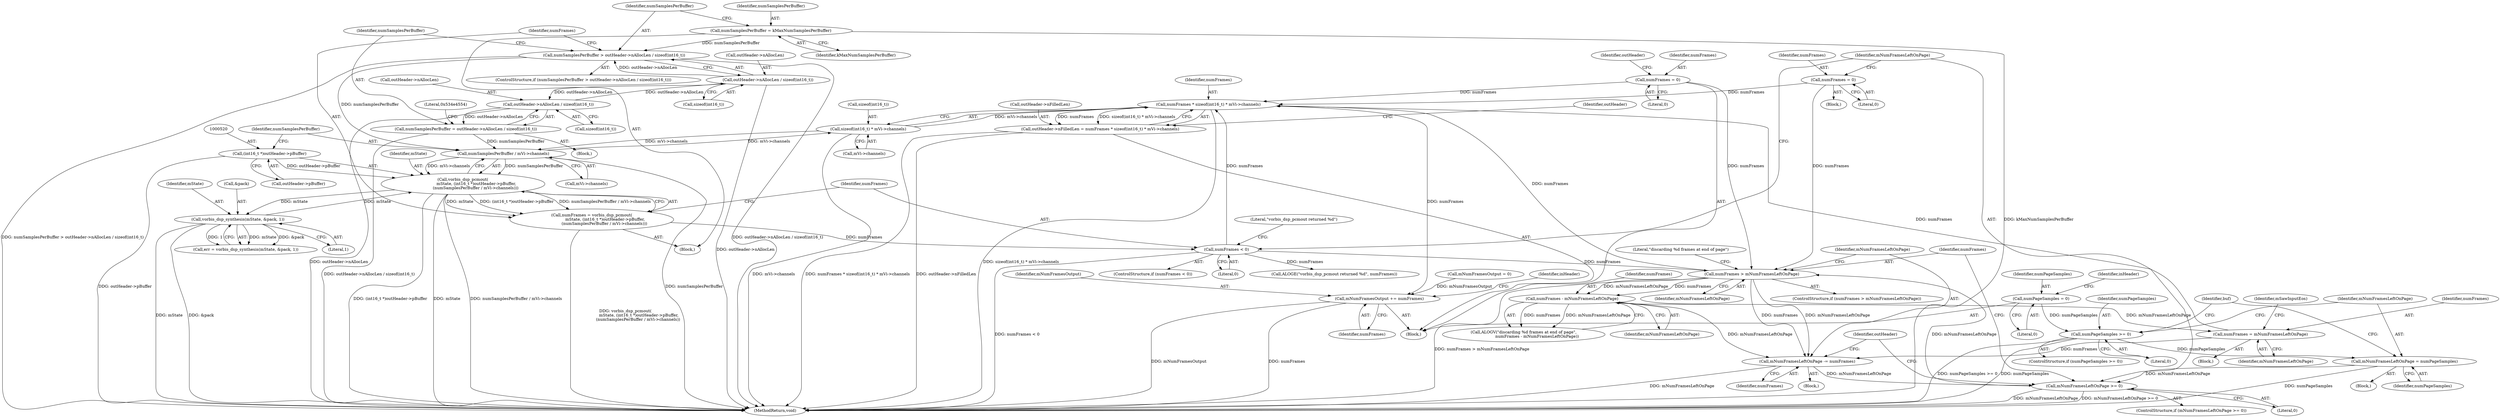 digraph "0_Android_4e32001e4196f39ddd0b86686ae0231c8f5ed944_0@API" {
"1000576" [label="(Call,numFrames * sizeof(int16_t) * mVi->channels)"];
"1000464" [label="(Call,numFrames = 0)"];
"1000530" [label="(Call,numFrames < 0)"];
"1000515" [label="(Call,numFrames = vorbis_dsp_pcmout(\n                     mState, (int16_t *)outHeader->pBuffer,\n                    (numSamplesPerBuffer / mVi->channels)))"];
"1000517" [label="(Call,vorbis_dsp_pcmout(\n                     mState, (int16_t *)outHeader->pBuffer,\n                    (numSamplesPerBuffer / mVi->channels)))"];
"1000475" [label="(Call,vorbis_dsp_synthesis(mState, &pack, 1))"];
"1000519" [label="(Call,(int16_t *)outHeader->pBuffer)"];
"1000524" [label="(Call,numSamplesPerBuffer / mVi->channels)"];
"1000495" [label="(Call,numSamplesPerBuffer > outHeader->nAllocLen / sizeof(int16_t))"];
"1000491" [label="(Call,numSamplesPerBuffer = kMaxNumSamplesPerBuffer)"];
"1000497" [label="(Call,outHeader->nAllocLen / sizeof(int16_t))"];
"1000506" [label="(Call,outHeader->nAllocLen / sizeof(int16_t))"];
"1000504" [label="(Call,numSamplesPerBuffer = outHeader->nAllocLen / sizeof(int16_t))"];
"1000578" [label="(Call,sizeof(int16_t) * mVi->channels)"];
"1000537" [label="(Call,numFrames = 0)"];
"1000555" [label="(Call,numFrames = mNumFramesLeftOnPage)"];
"1000552" [label="(Call,numFrames - mNumFramesLeftOnPage)"];
"1000546" [label="(Call,numFrames > mNumFramesLeftOnPage)"];
"1000541" [label="(Call,mNumFramesLeftOnPage >= 0)"];
"1000365" [label="(Call,mNumFramesLeftOnPage = numPageSamples)"];
"1000361" [label="(Call,numPageSamples >= 0)"];
"1000291" [label="(Call,numPageSamples = 0)"];
"1000569" [label="(Call,mNumFramesLeftOnPage -= numFrames)"];
"1000572" [label="(Call,outHeader->nFilledLen = numFrames * sizeof(int16_t) * mVi->channels)"];
"1000592" [label="(Call,mNumFramesOutput += numFrames)"];
"1000547" [label="(Identifier,numFrames)"];
"1000519" [label="(Call,(int16_t *)outHeader->pBuffer)"];
"1000479" [label="(Literal,1)"];
"1000498" [label="(Call,outHeader->nAllocLen)"];
"1000489" [label="(Block,)"];
"1000543" [label="(Literal,0)"];
"1000351" [label="(Call,mNumFramesOutput = 0)"];
"1000469" [label="(Identifier,outHeader)"];
"1000546" [label="(Call,numFrames > mNumFramesLeftOnPage)"];
"1000571" [label="(Identifier,numFrames)"];
"1000524" [label="(Call,numSamplesPerBuffer / mVi->channels)"];
"1000504" [label="(Call,numSamplesPerBuffer = outHeader->nAllocLen / sizeof(int16_t))"];
"1000579" [label="(Call,sizeof(int16_t))"];
"1000596" [label="(Identifier,inHeader)"];
"1000361" [label="(Call,numPageSamples >= 0)"];
"1000549" [label="(Block,)"];
"1000534" [label="(Call,ALOGE(\"vorbis_dsp_pcmout returned %d\", numFrames))"];
"1000367" [label="(Identifier,numPageSamples)"];
"1000530" [label="(Call,numFrames < 0)"];
"1000551" [label="(Literal,\"discarding %d frames at end of page\")"];
"1000594" [label="(Identifier,numFrames)"];
"1000559" [label="(Identifier,mSawInputEos)"];
"1000362" [label="(Identifier,numPageSamples)"];
"1000492" [label="(Identifier,numSamplesPerBuffer)"];
"1000476" [label="(Identifier,mState)"];
"1000496" [label="(Identifier,numSamplesPerBuffer)"];
"1000544" [label="(Block,)"];
"1000360" [label="(ControlStructure,if (numPageSamples >= 0))"];
"1000574" [label="(Identifier,outHeader)"];
"1000545" [label="(ControlStructure,if (numFrames > mNumFramesLeftOnPage))"];
"1000516" [label="(Identifier,numFrames)"];
"1000510" [label="(Call,sizeof(int16_t))"];
"1000529" [label="(ControlStructure,if (numFrames < 0))"];
"1000532" [label="(Literal,0)"];
"1000593" [label="(Identifier,mNumFramesOutput)"];
"1000503" [label="(Block,)"];
"1000548" [label="(Identifier,mNumFramesLeftOnPage)"];
"1000531" [label="(Identifier,numFrames)"];
"1000533" [label="(Block,)"];
"1000526" [label="(Call,mVi->channels)"];
"1000578" [label="(Call,sizeof(int16_t) * mVi->channels)"];
"1000538" [label="(Identifier,numFrames)"];
"1000581" [label="(Call,mVi->channels)"];
"1000592" [label="(Call,mNumFramesOutput += numFrames)"];
"1000576" [label="(Call,numFrames * sizeof(int16_t) * mVi->channels)"];
"1000295" [label="(Identifier,inHeader)"];
"1000555" [label="(Call,numFrames = mNumFramesLeftOnPage)"];
"1000513" [label="(Literal,0x534e4554)"];
"1000557" [label="(Identifier,mNumFramesLeftOnPage)"];
"1000569" [label="(Call,mNumFramesLeftOnPage -= numFrames)"];
"1000473" [label="(Call,err = vorbis_dsp_synthesis(mState, &pack, 1))"];
"1000542" [label="(Identifier,mNumFramesLeftOnPage)"];
"1000363" [label="(Literal,0)"];
"1000292" [label="(Identifier,numPageSamples)"];
"1000494" [label="(ControlStructure,if (numSamplesPerBuffer > outHeader->nAllocLen / sizeof(int16_t)))"];
"1000365" [label="(Call,mNumFramesLeftOnPage = numPageSamples)"];
"1000371" [label="(Identifier,buf)"];
"1000554" [label="(Identifier,mNumFramesLeftOnPage)"];
"1000539" [label="(Literal,0)"];
"1000507" [label="(Call,outHeader->nAllocLen)"];
"1000577" [label="(Identifier,numFrames)"];
"1000465" [label="(Identifier,numFrames)"];
"1000630" [label="(MethodReturn,void)"];
"1000505" [label="(Identifier,numSamplesPerBuffer)"];
"1000521" [label="(Call,outHeader->pBuffer)"];
"1000293" [label="(Literal,0)"];
"1000570" [label="(Identifier,mNumFramesLeftOnPage)"];
"1000477" [label="(Call,&pack)"];
"1000464" [label="(Call,numFrames = 0)"];
"1000556" [label="(Identifier,numFrames)"];
"1000541" [label="(Call,mNumFramesLeftOnPage >= 0)"];
"1000517" [label="(Call,vorbis_dsp_pcmout(\n                     mState, (int16_t *)outHeader->pBuffer,\n                    (numSamplesPerBuffer / mVi->channels)))"];
"1000495" [label="(Call,numSamplesPerBuffer > outHeader->nAllocLen / sizeof(int16_t))"];
"1000552" [label="(Call,numFrames - mNumFramesLeftOnPage)"];
"1000535" [label="(Literal,\"vorbis_dsp_pcmout returned %d\")"];
"1000525" [label="(Identifier,numSamplesPerBuffer)"];
"1000506" [label="(Call,outHeader->nAllocLen / sizeof(int16_t))"];
"1000291" [label="(Call,numPageSamples = 0)"];
"1000553" [label="(Identifier,numFrames)"];
"1000515" [label="(Call,numFrames = vorbis_dsp_pcmout(\n                     mState, (int16_t *)outHeader->pBuffer,\n                    (numSamplesPerBuffer / mVi->channels)))"];
"1000550" [label="(Call,ALOGV(\"discarding %d frames at end of page\",\n                     numFrames - mNumFramesLeftOnPage))"];
"1000491" [label="(Call,numSamplesPerBuffer = kMaxNumSamplesPerBuffer)"];
"1000572" [label="(Call,outHeader->nFilledLen = numFrames * sizeof(int16_t) * mVi->channels)"];
"1000586" [label="(Identifier,outHeader)"];
"1000466" [label="(Literal,0)"];
"1000493" [label="(Identifier,kMaxNumSamplesPerBuffer)"];
"1000573" [label="(Call,outHeader->nFilledLen)"];
"1000501" [label="(Call,sizeof(int16_t))"];
"1000518" [label="(Identifier,mState)"];
"1000537" [label="(Call,numFrames = 0)"];
"1000497" [label="(Call,outHeader->nAllocLen / sizeof(int16_t))"];
"1000540" [label="(ControlStructure,if (mNumFramesLeftOnPage >= 0))"];
"1000366" [label="(Identifier,mNumFramesLeftOnPage)"];
"1000257" [label="(Block,)"];
"1000475" [label="(Call,vorbis_dsp_synthesis(mState, &pack, 1))"];
"1000364" [label="(Block,)"];
"1000576" -> "1000572"  [label="AST: "];
"1000576" -> "1000578"  [label="CFG: "];
"1000577" -> "1000576"  [label="AST: "];
"1000578" -> "1000576"  [label="AST: "];
"1000572" -> "1000576"  [label="CFG: "];
"1000576" -> "1000630"  [label="DDG: sizeof(int16_t) * mVi->channels"];
"1000576" -> "1000572"  [label="DDG: numFrames"];
"1000576" -> "1000572"  [label="DDG: sizeof(int16_t) * mVi->channels"];
"1000464" -> "1000576"  [label="DDG: numFrames"];
"1000530" -> "1000576"  [label="DDG: numFrames"];
"1000537" -> "1000576"  [label="DDG: numFrames"];
"1000555" -> "1000576"  [label="DDG: numFrames"];
"1000546" -> "1000576"  [label="DDG: numFrames"];
"1000578" -> "1000576"  [label="DDG: mVi->channels"];
"1000576" -> "1000592"  [label="DDG: numFrames"];
"1000464" -> "1000257"  [label="AST: "];
"1000464" -> "1000466"  [label="CFG: "];
"1000465" -> "1000464"  [label="AST: "];
"1000466" -> "1000464"  [label="AST: "];
"1000469" -> "1000464"  [label="CFG: "];
"1000464" -> "1000546"  [label="DDG: numFrames"];
"1000530" -> "1000529"  [label="AST: "];
"1000530" -> "1000532"  [label="CFG: "];
"1000531" -> "1000530"  [label="AST: "];
"1000532" -> "1000530"  [label="AST: "];
"1000535" -> "1000530"  [label="CFG: "];
"1000542" -> "1000530"  [label="CFG: "];
"1000530" -> "1000630"  [label="DDG: numFrames < 0"];
"1000515" -> "1000530"  [label="DDG: numFrames"];
"1000530" -> "1000534"  [label="DDG: numFrames"];
"1000530" -> "1000546"  [label="DDG: numFrames"];
"1000515" -> "1000489"  [label="AST: "];
"1000515" -> "1000517"  [label="CFG: "];
"1000516" -> "1000515"  [label="AST: "];
"1000517" -> "1000515"  [label="AST: "];
"1000531" -> "1000515"  [label="CFG: "];
"1000515" -> "1000630"  [label="DDG: vorbis_dsp_pcmout(\n                     mState, (int16_t *)outHeader->pBuffer,\n                    (numSamplesPerBuffer / mVi->channels))"];
"1000517" -> "1000515"  [label="DDG: mState"];
"1000517" -> "1000515"  [label="DDG: (int16_t *)outHeader->pBuffer"];
"1000517" -> "1000515"  [label="DDG: numSamplesPerBuffer / mVi->channels"];
"1000517" -> "1000524"  [label="CFG: "];
"1000518" -> "1000517"  [label="AST: "];
"1000519" -> "1000517"  [label="AST: "];
"1000524" -> "1000517"  [label="AST: "];
"1000517" -> "1000630"  [label="DDG: numSamplesPerBuffer / mVi->channels"];
"1000517" -> "1000630"  [label="DDG: (int16_t *)outHeader->pBuffer"];
"1000517" -> "1000630"  [label="DDG: mState"];
"1000517" -> "1000475"  [label="DDG: mState"];
"1000475" -> "1000517"  [label="DDG: mState"];
"1000519" -> "1000517"  [label="DDG: outHeader->pBuffer"];
"1000524" -> "1000517"  [label="DDG: numSamplesPerBuffer"];
"1000524" -> "1000517"  [label="DDG: mVi->channels"];
"1000475" -> "1000473"  [label="AST: "];
"1000475" -> "1000479"  [label="CFG: "];
"1000476" -> "1000475"  [label="AST: "];
"1000477" -> "1000475"  [label="AST: "];
"1000479" -> "1000475"  [label="AST: "];
"1000473" -> "1000475"  [label="CFG: "];
"1000475" -> "1000630"  [label="DDG: mState"];
"1000475" -> "1000630"  [label="DDG: &pack"];
"1000475" -> "1000473"  [label="DDG: mState"];
"1000475" -> "1000473"  [label="DDG: &pack"];
"1000475" -> "1000473"  [label="DDG: 1"];
"1000519" -> "1000521"  [label="CFG: "];
"1000520" -> "1000519"  [label="AST: "];
"1000521" -> "1000519"  [label="AST: "];
"1000525" -> "1000519"  [label="CFG: "];
"1000519" -> "1000630"  [label="DDG: outHeader->pBuffer"];
"1000524" -> "1000526"  [label="CFG: "];
"1000525" -> "1000524"  [label="AST: "];
"1000526" -> "1000524"  [label="AST: "];
"1000524" -> "1000630"  [label="DDG: numSamplesPerBuffer"];
"1000495" -> "1000524"  [label="DDG: numSamplesPerBuffer"];
"1000504" -> "1000524"  [label="DDG: numSamplesPerBuffer"];
"1000578" -> "1000524"  [label="DDG: mVi->channels"];
"1000524" -> "1000578"  [label="DDG: mVi->channels"];
"1000495" -> "1000494"  [label="AST: "];
"1000495" -> "1000497"  [label="CFG: "];
"1000496" -> "1000495"  [label="AST: "];
"1000497" -> "1000495"  [label="AST: "];
"1000505" -> "1000495"  [label="CFG: "];
"1000516" -> "1000495"  [label="CFG: "];
"1000495" -> "1000630"  [label="DDG: outHeader->nAllocLen / sizeof(int16_t)"];
"1000495" -> "1000630"  [label="DDG: numSamplesPerBuffer > outHeader->nAllocLen / sizeof(int16_t)"];
"1000491" -> "1000495"  [label="DDG: numSamplesPerBuffer"];
"1000497" -> "1000495"  [label="DDG: outHeader->nAllocLen"];
"1000491" -> "1000489"  [label="AST: "];
"1000491" -> "1000493"  [label="CFG: "];
"1000492" -> "1000491"  [label="AST: "];
"1000493" -> "1000491"  [label="AST: "];
"1000496" -> "1000491"  [label="CFG: "];
"1000491" -> "1000630"  [label="DDG: kMaxNumSamplesPerBuffer"];
"1000497" -> "1000501"  [label="CFG: "];
"1000498" -> "1000497"  [label="AST: "];
"1000501" -> "1000497"  [label="AST: "];
"1000497" -> "1000630"  [label="DDG: outHeader->nAllocLen"];
"1000506" -> "1000497"  [label="DDG: outHeader->nAllocLen"];
"1000497" -> "1000506"  [label="DDG: outHeader->nAllocLen"];
"1000506" -> "1000504"  [label="AST: "];
"1000506" -> "1000510"  [label="CFG: "];
"1000507" -> "1000506"  [label="AST: "];
"1000510" -> "1000506"  [label="AST: "];
"1000504" -> "1000506"  [label="CFG: "];
"1000506" -> "1000630"  [label="DDG: outHeader->nAllocLen"];
"1000506" -> "1000504"  [label="DDG: outHeader->nAllocLen"];
"1000504" -> "1000503"  [label="AST: "];
"1000505" -> "1000504"  [label="AST: "];
"1000513" -> "1000504"  [label="CFG: "];
"1000504" -> "1000630"  [label="DDG: outHeader->nAllocLen / sizeof(int16_t)"];
"1000578" -> "1000581"  [label="CFG: "];
"1000579" -> "1000578"  [label="AST: "];
"1000581" -> "1000578"  [label="AST: "];
"1000578" -> "1000630"  [label="DDG: mVi->channels"];
"1000537" -> "1000533"  [label="AST: "];
"1000537" -> "1000539"  [label="CFG: "];
"1000538" -> "1000537"  [label="AST: "];
"1000539" -> "1000537"  [label="AST: "];
"1000542" -> "1000537"  [label="CFG: "];
"1000537" -> "1000546"  [label="DDG: numFrames"];
"1000555" -> "1000549"  [label="AST: "];
"1000555" -> "1000557"  [label="CFG: "];
"1000556" -> "1000555"  [label="AST: "];
"1000557" -> "1000555"  [label="AST: "];
"1000559" -> "1000555"  [label="CFG: "];
"1000552" -> "1000555"  [label="DDG: mNumFramesLeftOnPage"];
"1000555" -> "1000569"  [label="DDG: numFrames"];
"1000552" -> "1000550"  [label="AST: "];
"1000552" -> "1000554"  [label="CFG: "];
"1000553" -> "1000552"  [label="AST: "];
"1000554" -> "1000552"  [label="AST: "];
"1000550" -> "1000552"  [label="CFG: "];
"1000552" -> "1000550"  [label="DDG: numFrames"];
"1000552" -> "1000550"  [label="DDG: mNumFramesLeftOnPage"];
"1000546" -> "1000552"  [label="DDG: numFrames"];
"1000546" -> "1000552"  [label="DDG: mNumFramesLeftOnPage"];
"1000552" -> "1000569"  [label="DDG: mNumFramesLeftOnPage"];
"1000546" -> "1000545"  [label="AST: "];
"1000546" -> "1000548"  [label="CFG: "];
"1000547" -> "1000546"  [label="AST: "];
"1000548" -> "1000546"  [label="AST: "];
"1000551" -> "1000546"  [label="CFG: "];
"1000570" -> "1000546"  [label="CFG: "];
"1000546" -> "1000630"  [label="DDG: numFrames > mNumFramesLeftOnPage"];
"1000541" -> "1000546"  [label="DDG: mNumFramesLeftOnPage"];
"1000546" -> "1000569"  [label="DDG: numFrames"];
"1000546" -> "1000569"  [label="DDG: mNumFramesLeftOnPage"];
"1000541" -> "1000540"  [label="AST: "];
"1000541" -> "1000543"  [label="CFG: "];
"1000542" -> "1000541"  [label="AST: "];
"1000543" -> "1000541"  [label="AST: "];
"1000547" -> "1000541"  [label="CFG: "];
"1000574" -> "1000541"  [label="CFG: "];
"1000541" -> "1000630"  [label="DDG: mNumFramesLeftOnPage"];
"1000541" -> "1000630"  [label="DDG: mNumFramesLeftOnPage >= 0"];
"1000365" -> "1000541"  [label="DDG: mNumFramesLeftOnPage"];
"1000569" -> "1000541"  [label="DDG: mNumFramesLeftOnPage"];
"1000365" -> "1000364"  [label="AST: "];
"1000365" -> "1000367"  [label="CFG: "];
"1000366" -> "1000365"  [label="AST: "];
"1000367" -> "1000365"  [label="AST: "];
"1000371" -> "1000365"  [label="CFG: "];
"1000365" -> "1000630"  [label="DDG: numPageSamples"];
"1000361" -> "1000365"  [label="DDG: numPageSamples"];
"1000361" -> "1000360"  [label="AST: "];
"1000361" -> "1000363"  [label="CFG: "];
"1000362" -> "1000361"  [label="AST: "];
"1000363" -> "1000361"  [label="AST: "];
"1000366" -> "1000361"  [label="CFG: "];
"1000371" -> "1000361"  [label="CFG: "];
"1000361" -> "1000630"  [label="DDG: numPageSamples >= 0"];
"1000361" -> "1000630"  [label="DDG: numPageSamples"];
"1000291" -> "1000361"  [label="DDG: numPageSamples"];
"1000291" -> "1000257"  [label="AST: "];
"1000291" -> "1000293"  [label="CFG: "];
"1000292" -> "1000291"  [label="AST: "];
"1000293" -> "1000291"  [label="AST: "];
"1000295" -> "1000291"  [label="CFG: "];
"1000569" -> "1000544"  [label="AST: "];
"1000569" -> "1000571"  [label="CFG: "];
"1000570" -> "1000569"  [label="AST: "];
"1000571" -> "1000569"  [label="AST: "];
"1000574" -> "1000569"  [label="CFG: "];
"1000569" -> "1000630"  [label="DDG: mNumFramesLeftOnPage"];
"1000572" -> "1000257"  [label="AST: "];
"1000573" -> "1000572"  [label="AST: "];
"1000586" -> "1000572"  [label="CFG: "];
"1000572" -> "1000630"  [label="DDG: numFrames * sizeof(int16_t) * mVi->channels"];
"1000572" -> "1000630"  [label="DDG: outHeader->nFilledLen"];
"1000592" -> "1000257"  [label="AST: "];
"1000592" -> "1000594"  [label="CFG: "];
"1000593" -> "1000592"  [label="AST: "];
"1000594" -> "1000592"  [label="AST: "];
"1000596" -> "1000592"  [label="CFG: "];
"1000592" -> "1000630"  [label="DDG: numFrames"];
"1000592" -> "1000630"  [label="DDG: mNumFramesOutput"];
"1000351" -> "1000592"  [label="DDG: mNumFramesOutput"];
}

